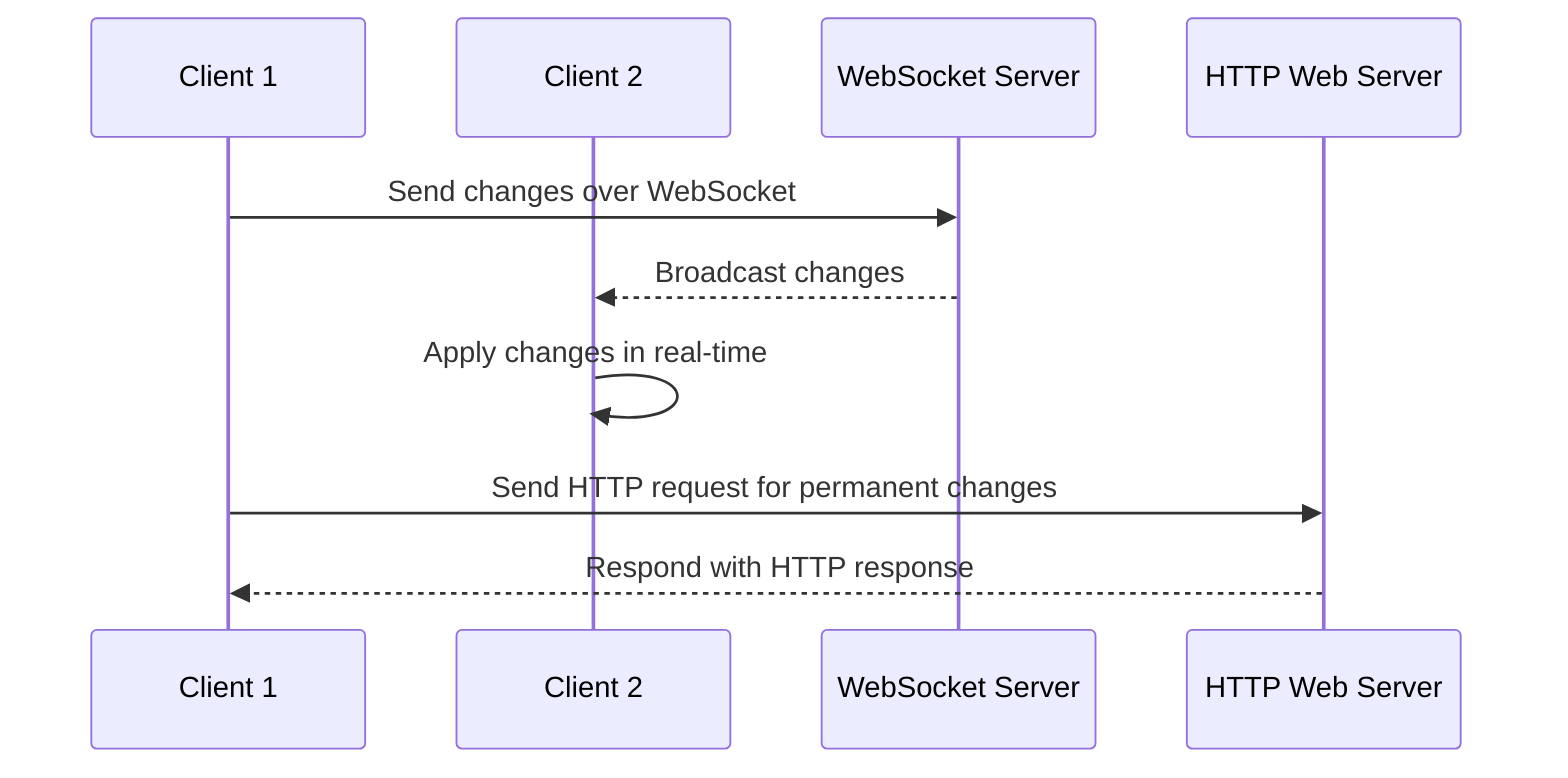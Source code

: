 sequenceDiagram
  participant C1 as Client 1
  participant C2 as Client 2
  participant WS as WebSocket Server
  participant HS as HTTP Web Server
  C1->>WS: Send changes over WebSocket
  WS-->>C2: Broadcast changes
  C2->>C2: Apply changes in real-time
  C1->>HS: Send HTTP request for permanent changes
  HS-->>C1: Respond with HTTP response
